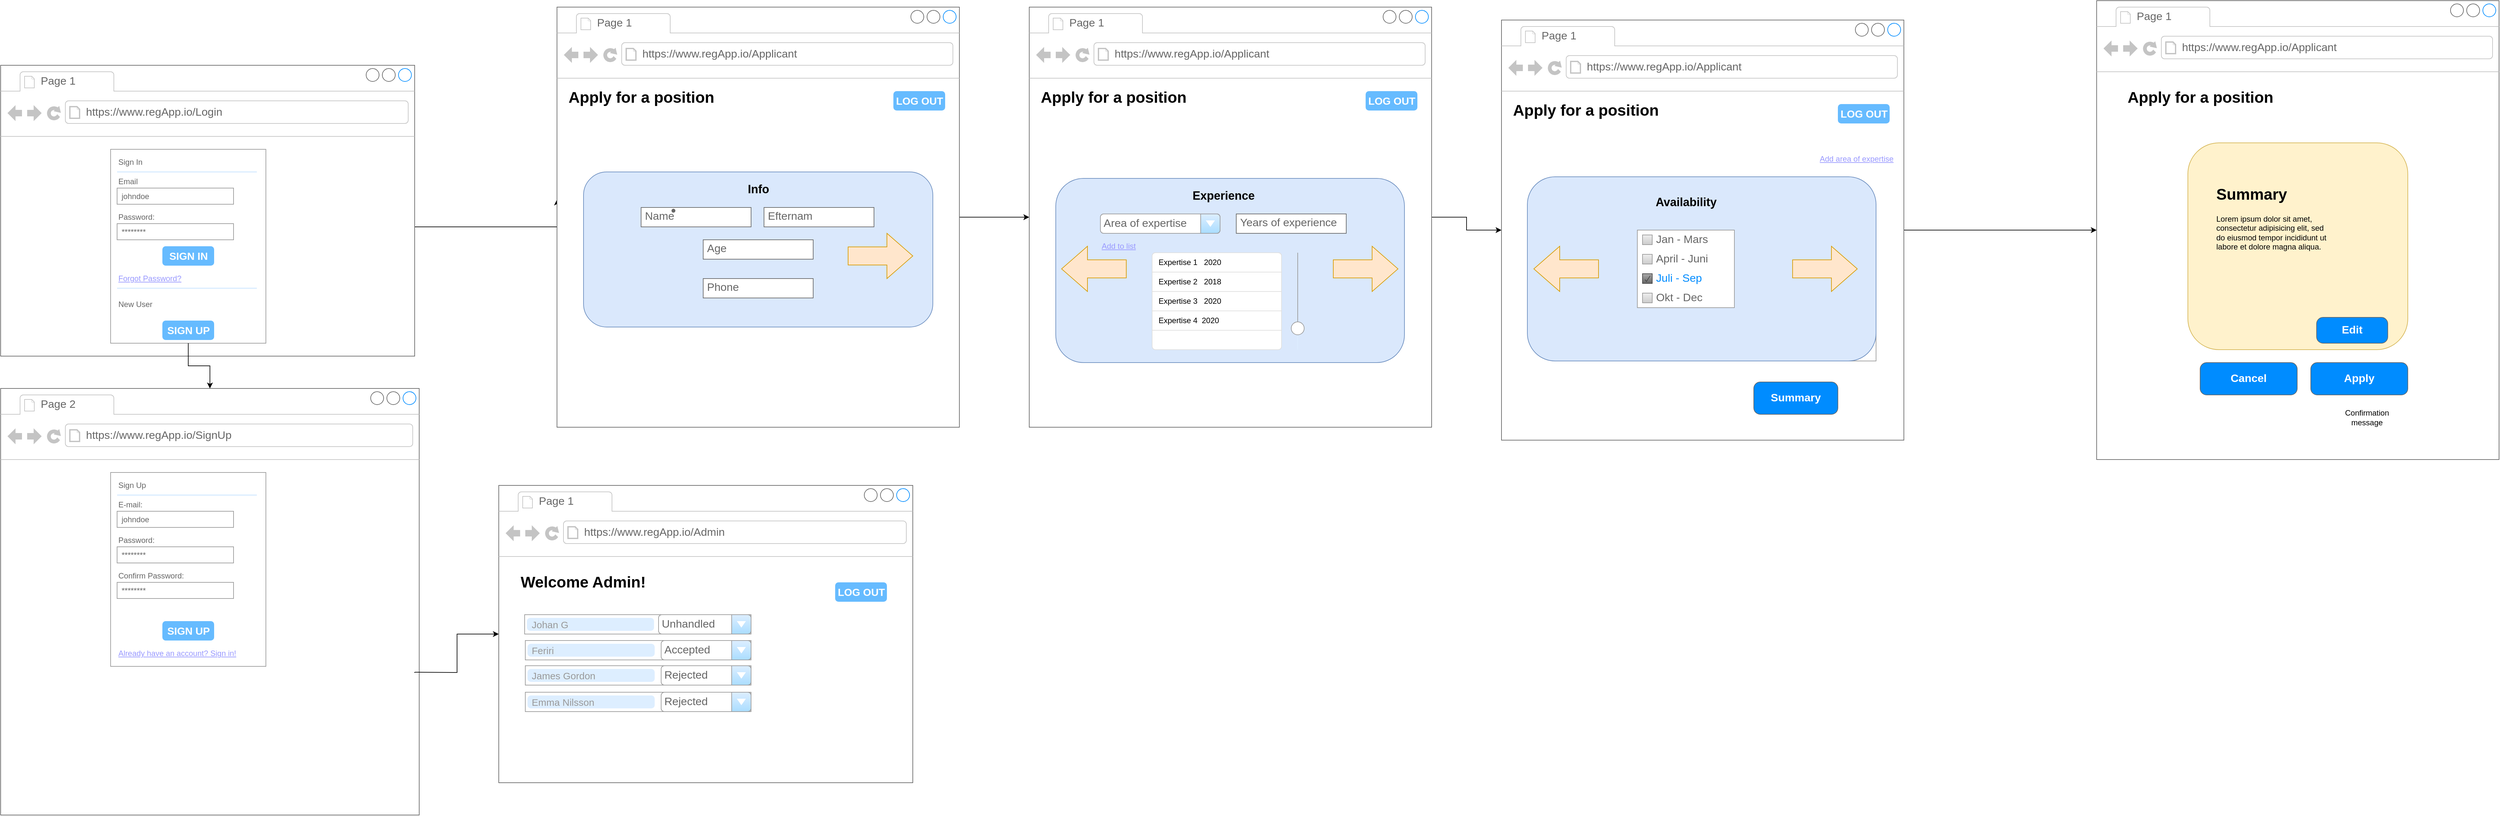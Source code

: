 <mxfile version="20.5.3" type="embed"><diagram name="Sida-1" id="kPzA5vPGDyIlWqKKxrf5"><mxGraphModel dx="761" dy="702" grid="1" gridSize="10" guides="1" tooltips="1" connect="1" arrows="1" fold="1" page="1" pageScale="1" pageWidth="827" pageHeight="1169" math="0" shadow="0"><root><mxCell id="0"/><mxCell id="1" parent="0"/><mxCell id="7shptAwFYSbdW4jlvjq1-17" value="" style="strokeWidth=1;shadow=0;dashed=0;align=center;html=1;shape=mxgraph.mockup.containers.browserWindow;rSize=0;strokeColor=#666666;strokeColor2=#008cff;strokeColor3=#c4c4c4;mainText=,;recursiveResize=0;" parent="1" vertex="1"><mxGeometry x="880" y="840" width="640" height="460" as="geometry"/></mxCell><mxCell id="7shptAwFYSbdW4jlvjq1-18" value="Page 1" style="strokeWidth=1;shadow=0;dashed=0;align=center;html=1;shape=mxgraph.mockup.containers.anchor;fontSize=17;fontColor=#666666;align=left;" parent="7shptAwFYSbdW4jlvjq1-17" vertex="1"><mxGeometry x="60" y="12" width="110" height="26" as="geometry"/></mxCell><mxCell id="7shptAwFYSbdW4jlvjq1-19" value="https://www.regApp.io/Admin" style="strokeWidth=1;shadow=0;dashed=0;align=center;html=1;shape=mxgraph.mockup.containers.anchor;rSize=0;fontSize=17;fontColor=#666666;align=left;" parent="7shptAwFYSbdW4jlvjq1-17" vertex="1"><mxGeometry x="130" y="60" width="250" height="26" as="geometry"/></mxCell><mxCell id="hqLiml1cZPk9ldFR3-xz-154" value="LOG OUT" style="strokeWidth=1;shadow=0;dashed=0;align=center;html=1;shape=mxgraph.mockup.forms.rrect;rSize=5;strokeColor=none;fontColor=#ffffff;fillColor=#66bbff;fontSize=16;fontStyle=1;" parent="7shptAwFYSbdW4jlvjq1-17" vertex="1"><mxGeometry x="520.0" y="150" width="80" height="30" as="geometry"/></mxCell><mxCell id="hqLiml1cZPk9ldFR3-xz-155" value="Welcome Admin!" style="text;strokeColor=none;fillColor=none;html=1;fontSize=24;fontStyle=1;verticalAlign=middle;align=center;" parent="7shptAwFYSbdW4jlvjq1-17" vertex="1"><mxGeometry x="80" y="130" width="100" height="40" as="geometry"/></mxCell><mxCell id="hqLiml1cZPk9ldFR3-xz-159" value="" style="strokeWidth=1;shadow=0;dashed=0;align=center;html=1;shape=mxgraph.mockup.misc.rrect;rSize=0;strokeColor=#999999;fillColor=#ffffff;fontSize=18;" parent="7shptAwFYSbdW4jlvjq1-17" vertex="1"><mxGeometry x="40" y="200" width="350" height="30" as="geometry"/></mxCell><mxCell id="hqLiml1cZPk9ldFR3-xz-160" value="Johan G" style="strokeWidth=1;shadow=0;dashed=0;align=center;html=1;shape=mxgraph.mockup.misc.rrect;rSize=5;strokeColor=none;fontSize=15;fontColor=#999999;fillColor=#ddeeff;align=left;spacingLeft=5;" parent="hqLiml1cZPk9ldFR3-xz-159" vertex="1"><mxGeometry x="3.5" y="5" width="196.5" height="20" as="geometry"/></mxCell><mxCell id="hqLiml1cZPk9ldFR3-xz-163" value="" style="strokeWidth=1;shadow=0;dashed=0;align=center;html=1;shape=mxgraph.mockup.misc.anchor;fontSize=18;" parent="hqLiml1cZPk9ldFR3-xz-159" vertex="1"><mxGeometry x="346.5" y="15" as="geometry"/></mxCell><mxCell id="hqLiml1cZPk9ldFR3-xz-165" value="" style="strokeWidth=1;shadow=0;dashed=0;align=center;html=1;shape=mxgraph.mockup.misc.anchor;fontSize=18;" parent="hqLiml1cZPk9ldFR3-xz-159" vertex="1"><mxGeometry x="325.5" y="15" as="geometry"/></mxCell><mxCell id="B25SkYMvyldKzZaYeinG-1" value="Unhandled" style="strokeWidth=1;shadow=0;dashed=0;align=center;html=1;shape=mxgraph.mockup.forms.comboBox;strokeColor=#999999;fillColor=#ddeeff;align=left;fillColor2=#aaddff;mainText=;fontColor=#666666;fontSize=17;spacingLeft=3;" parent="hqLiml1cZPk9ldFR3-xz-159" vertex="1"><mxGeometry x="207" width="143" height="30" as="geometry"/></mxCell><mxCell id="hqLiml1cZPk9ldFR3-xz-167" value="" style="strokeWidth=1;shadow=0;dashed=0;align=center;html=1;shape=mxgraph.mockup.misc.rrect;rSize=0;strokeColor=#999999;fillColor=#ffffff;fontSize=18;" parent="7shptAwFYSbdW4jlvjq1-17" vertex="1"><mxGeometry x="41" y="240" width="349" height="30" as="geometry"/></mxCell><mxCell id="hqLiml1cZPk9ldFR3-xz-168" value="Feriri" style="strokeWidth=1;shadow=0;dashed=0;align=center;html=1;shape=mxgraph.mockup.misc.rrect;rSize=5;strokeColor=none;fontSize=15;fontColor=#999999;fillColor=#ddeeff;align=left;spacingLeft=5;" parent="hqLiml1cZPk9ldFR3-xz-167" vertex="1"><mxGeometry x="3.49" y="5" width="196.51" height="20" as="geometry"/></mxCell><mxCell id="hqLiml1cZPk9ldFR3-xz-171" value="" style="strokeWidth=1;shadow=0;dashed=0;align=center;html=1;shape=mxgraph.mockup.misc.anchor;fontSize=18;" parent="hqLiml1cZPk9ldFR3-xz-167" vertex="1"><mxGeometry x="345.51" y="15" as="geometry"/></mxCell><mxCell id="hqLiml1cZPk9ldFR3-xz-173" value="" style="strokeWidth=1;shadow=0;dashed=0;align=center;html=1;shape=mxgraph.mockup.misc.anchor;fontSize=18;" parent="hqLiml1cZPk9ldFR3-xz-167" vertex="1"><mxGeometry x="324.57" y="15" as="geometry"/></mxCell><mxCell id="B25SkYMvyldKzZaYeinG-2" value="Accepted" style="strokeWidth=1;shadow=0;dashed=0;align=center;html=1;shape=mxgraph.mockup.forms.comboBox;strokeColor=#999999;fillColor=#ddeeff;align=left;fillColor2=#aaddff;mainText=;fontColor=#666666;fontSize=17;spacingLeft=3;" parent="hqLiml1cZPk9ldFR3-xz-167" vertex="1"><mxGeometry x="210" width="139" height="30" as="geometry"/></mxCell><mxCell id="B25SkYMvyldKzZaYeinG-4" value="" style="strokeWidth=1;shadow=0;dashed=0;align=center;html=1;shape=mxgraph.mockup.misc.rrect;rSize=0;strokeColor=#999999;fillColor=#ffffff;fontSize=18;" parent="7shptAwFYSbdW4jlvjq1-17" vertex="1"><mxGeometry x="41" y="279" width="349" height="30" as="geometry"/></mxCell><mxCell id="B25SkYMvyldKzZaYeinG-5" value="James Gordon" style="strokeWidth=1;shadow=0;dashed=0;align=center;html=1;shape=mxgraph.mockup.misc.rrect;rSize=5;strokeColor=none;fontSize=15;fontColor=#999999;fillColor=#ddeeff;align=left;spacingLeft=5;" parent="B25SkYMvyldKzZaYeinG-4" vertex="1"><mxGeometry x="3.49" y="5" width="196.51" height="20" as="geometry"/></mxCell><mxCell id="B25SkYMvyldKzZaYeinG-6" value="" style="strokeWidth=1;shadow=0;dashed=0;align=center;html=1;shape=mxgraph.mockup.misc.anchor;fontSize=18;" parent="B25SkYMvyldKzZaYeinG-4" vertex="1"><mxGeometry x="345.51" y="15" as="geometry"/></mxCell><mxCell id="B25SkYMvyldKzZaYeinG-7" value="" style="strokeWidth=1;shadow=0;dashed=0;align=center;html=1;shape=mxgraph.mockup.misc.anchor;fontSize=18;" parent="B25SkYMvyldKzZaYeinG-4" vertex="1"><mxGeometry x="324.57" y="15" as="geometry"/></mxCell><mxCell id="B25SkYMvyldKzZaYeinG-8" value="Rejected" style="strokeWidth=1;shadow=0;dashed=0;align=center;html=1;shape=mxgraph.mockup.forms.comboBox;strokeColor=#999999;fillColor=#ddeeff;align=left;fillColor2=#aaddff;mainText=;fontColor=#666666;fontSize=17;spacingLeft=3;" parent="B25SkYMvyldKzZaYeinG-4" vertex="1"><mxGeometry x="210" width="139" height="30" as="geometry"/></mxCell><mxCell id="B25SkYMvyldKzZaYeinG-9" value="" style="strokeWidth=1;shadow=0;dashed=0;align=center;html=1;shape=mxgraph.mockup.misc.rrect;rSize=0;strokeColor=#999999;fillColor=#ffffff;fontSize=18;" parent="7shptAwFYSbdW4jlvjq1-17" vertex="1"><mxGeometry x="41" y="320" width="349" height="30" as="geometry"/></mxCell><mxCell id="B25SkYMvyldKzZaYeinG-10" value="Emma Nilsson" style="strokeWidth=1;shadow=0;dashed=0;align=center;html=1;shape=mxgraph.mockup.misc.rrect;rSize=5;strokeColor=none;fontSize=15;fontColor=#999999;fillColor=#ddeeff;align=left;spacingLeft=5;" parent="B25SkYMvyldKzZaYeinG-9" vertex="1"><mxGeometry x="3.49" y="5" width="196.51" height="20" as="geometry"/></mxCell><mxCell id="B25SkYMvyldKzZaYeinG-11" value="" style="strokeWidth=1;shadow=0;dashed=0;align=center;html=1;shape=mxgraph.mockup.misc.anchor;fontSize=18;" parent="B25SkYMvyldKzZaYeinG-9" vertex="1"><mxGeometry x="345.51" y="15" as="geometry"/></mxCell><mxCell id="B25SkYMvyldKzZaYeinG-12" value="" style="strokeWidth=1;shadow=0;dashed=0;align=center;html=1;shape=mxgraph.mockup.misc.anchor;fontSize=18;" parent="B25SkYMvyldKzZaYeinG-9" vertex="1"><mxGeometry x="324.57" y="15" as="geometry"/></mxCell><mxCell id="B25SkYMvyldKzZaYeinG-13" value="Rejected" style="strokeWidth=1;shadow=0;dashed=0;align=center;html=1;shape=mxgraph.mockup.forms.comboBox;strokeColor=#999999;fillColor=#ddeeff;align=left;fillColor2=#aaddff;mainText=;fontColor=#666666;fontSize=17;spacingLeft=3;" parent="B25SkYMvyldKzZaYeinG-9" vertex="1"><mxGeometry x="210" width="139" height="30" as="geometry"/></mxCell><mxCell id="7shptAwFYSbdW4jlvjq1-24" value="" style="edgeStyle=orthogonalEdgeStyle;rounded=0;orthogonalLoop=1;jettySize=auto;html=1;entryX=0;entryY=0.458;entryDx=0;entryDy=0;entryPerimeter=0;" parent="1" source="BnUvvNfdKLv91Dd7iQGs-1" target="7shptAwFYSbdW4jlvjq1-3" edge="1"><mxGeometry relative="1" as="geometry"><mxPoint x="964" y="657" as="targetPoint"/><Array as="points"><mxPoint x="970" y="440"/></Array></mxGeometry></mxCell><mxCell id="BnUvvNfdKLv91Dd7iQGs-1" value="" style="strokeWidth=1;shadow=0;dashed=0;align=center;html=1;shape=mxgraph.mockup.containers.browserWindow;rSize=0;strokeColor=#666666;strokeColor2=#008cff;strokeColor3=#c4c4c4;mainText=,;recursiveResize=0;" parent="1" vertex="1"><mxGeometry x="110" y="190" width="640" height="450" as="geometry"/></mxCell><mxCell id="BnUvvNfdKLv91Dd7iQGs-2" value="Page 1" style="strokeWidth=1;shadow=0;dashed=0;align=center;html=1;shape=mxgraph.mockup.containers.anchor;fontSize=17;fontColor=#666666;align=left;" parent="BnUvvNfdKLv91Dd7iQGs-1" vertex="1"><mxGeometry x="60" y="12" width="110" height="26" as="geometry"/></mxCell><mxCell id="BnUvvNfdKLv91Dd7iQGs-3" value="https://www.regApp.io/Login" style="strokeWidth=1;shadow=0;dashed=0;align=center;html=1;shape=mxgraph.mockup.containers.anchor;rSize=0;fontSize=17;fontColor=#666666;align=left;" parent="BnUvvNfdKLv91Dd7iQGs-1" vertex="1"><mxGeometry x="130" y="60" width="250" height="26" as="geometry"/></mxCell><mxCell id="mrO0CaeoB24Xe4PspME4-4" value="" style="strokeWidth=1;shadow=0;dashed=0;align=center;html=1;shape=mxgraph.mockup.forms.rrect;rSize=0;strokeColor=#999999;fillColor=#ffffff;" parent="BnUvvNfdKLv91Dd7iQGs-1" vertex="1"><mxGeometry x="170" y="130" width="240" height="300" as="geometry"/></mxCell><mxCell id="mrO0CaeoB24Xe4PspME4-5" value="Sign In" style="strokeWidth=1;shadow=0;dashed=0;align=center;html=1;shape=mxgraph.mockup.forms.anchor;fontSize=12;fontColor=#666666;align=left;resizeWidth=1;spacingLeft=0;" parent="mrO0CaeoB24Xe4PspME4-4" vertex="1"><mxGeometry width="120.0" height="20" relative="1" as="geometry"><mxPoint x="10" y="10" as="offset"/></mxGeometry></mxCell><mxCell id="mrO0CaeoB24Xe4PspME4-6" value="" style="shape=line;strokeColor=#ddeeff;strokeWidth=2;html=1;resizeWidth=1;" parent="mrO0CaeoB24Xe4PspME4-4" vertex="1"><mxGeometry width="216.0" height="10" relative="1" as="geometry"><mxPoint x="10" y="30" as="offset"/></mxGeometry></mxCell><mxCell id="mrO0CaeoB24Xe4PspME4-7" value="Email" style="strokeWidth=1;shadow=0;dashed=0;align=center;html=1;shape=mxgraph.mockup.forms.anchor;fontSize=12;fontColor=#666666;align=left;resizeWidth=1;spacingLeft=0;" parent="mrO0CaeoB24Xe4PspME4-4" vertex="1"><mxGeometry width="120.0" height="20" relative="1" as="geometry"><mxPoint x="10" y="40" as="offset"/></mxGeometry></mxCell><mxCell id="mrO0CaeoB24Xe4PspME4-8" value="johndoe" style="strokeWidth=1;shadow=0;dashed=0;align=center;html=1;shape=mxgraph.mockup.forms.rrect;rSize=0;strokeColor=#999999;fontColor=#666666;align=left;spacingLeft=5;resizeWidth=1;" parent="mrO0CaeoB24Xe4PspME4-4" vertex="1"><mxGeometry width="180.0" height="25" relative="1" as="geometry"><mxPoint x="10" y="60" as="offset"/></mxGeometry></mxCell><mxCell id="mrO0CaeoB24Xe4PspME4-9" value="Password:" style="strokeWidth=1;shadow=0;dashed=0;align=center;html=1;shape=mxgraph.mockup.forms.anchor;fontSize=12;fontColor=#666666;align=left;resizeWidth=1;spacingLeft=0;" parent="mrO0CaeoB24Xe4PspME4-4" vertex="1"><mxGeometry width="120.0" height="20" relative="1" as="geometry"><mxPoint x="10" y="95" as="offset"/></mxGeometry></mxCell><mxCell id="mrO0CaeoB24Xe4PspME4-10" value="********" style="strokeWidth=1;shadow=0;dashed=0;align=center;html=1;shape=mxgraph.mockup.forms.rrect;rSize=0;strokeColor=#999999;fontColor=#666666;align=left;spacingLeft=5;resizeWidth=1;" parent="mrO0CaeoB24Xe4PspME4-4" vertex="1"><mxGeometry width="180.0" height="25" relative="1" as="geometry"><mxPoint x="10" y="115" as="offset"/></mxGeometry></mxCell><mxCell id="mrO0CaeoB24Xe4PspME4-11" value="SIGN IN" style="strokeWidth=1;shadow=0;dashed=0;align=center;html=1;shape=mxgraph.mockup.forms.rrect;rSize=5;strokeColor=none;fontColor=#ffffff;fillColor=#66bbff;fontSize=16;fontStyle=1;" parent="mrO0CaeoB24Xe4PspME4-4" vertex="1"><mxGeometry y="1" width="80" height="30" relative="1" as="geometry"><mxPoint x="80" y="-150" as="offset"/></mxGeometry></mxCell><mxCell id="mrO0CaeoB24Xe4PspME4-12" value="Forgot Password?" style="strokeWidth=1;shadow=0;dashed=0;align=center;html=1;shape=mxgraph.mockup.forms.anchor;fontSize=12;fontColor=#9999ff;align=left;spacingLeft=0;fontStyle=4;resizeWidth=1;" parent="mrO0CaeoB24Xe4PspME4-4" vertex="1"><mxGeometry y="1" width="180.0" height="20" relative="1" as="geometry"><mxPoint x="10" y="-110" as="offset"/></mxGeometry></mxCell><mxCell id="mrO0CaeoB24Xe4PspME4-13" value="" style="shape=line;strokeColor=#ddeeff;strokeWidth=2;html=1;resizeWidth=1;" parent="mrO0CaeoB24Xe4PspME4-4" vertex="1"><mxGeometry y="1" width="216.0" height="10" relative="1" as="geometry"><mxPoint x="10" y="-90" as="offset"/></mxGeometry></mxCell><mxCell id="mrO0CaeoB24Xe4PspME4-14" value="New User" style="strokeWidth=1;shadow=0;dashed=0;align=center;html=1;shape=mxgraph.mockup.forms.anchor;fontSize=12;fontColor=#666666;align=left;spacingLeft=0;resizeWidth=1;" parent="mrO0CaeoB24Xe4PspME4-4" vertex="1"><mxGeometry y="1" width="180.0" height="20" relative="1" as="geometry"><mxPoint x="10" y="-70" as="offset"/></mxGeometry></mxCell><mxCell id="mrO0CaeoB24Xe4PspME4-15" value="SIGN UP" style="strokeWidth=1;shadow=0;dashed=0;align=center;html=1;shape=mxgraph.mockup.forms.rrect;rSize=5;strokeColor=none;fontColor=#ffffff;fillColor=#66bbff;fontSize=16;fontStyle=1;" parent="mrO0CaeoB24Xe4PspME4-4" vertex="1"><mxGeometry y="1" width="80" height="30" relative="1" as="geometry"><mxPoint x="80" y="-35" as="offset"/></mxGeometry></mxCell><mxCell id="LxsmjPVJHAoXayF_g4ax-1" value="" style="strokeWidth=1;shadow=0;dashed=0;align=center;html=1;shape=mxgraph.mockup.containers.browserWindow;rSize=0;strokeColor=#666666;strokeColor2=#008cff;strokeColor3=#c4c4c4;mainText=,;recursiveResize=0;" parent="1" vertex="1"><mxGeometry x="110" y="690" width="647" height="660" as="geometry"/></mxCell><mxCell id="LxsmjPVJHAoXayF_g4ax-2" value="Page 2" style="strokeWidth=1;shadow=0;dashed=0;align=center;html=1;shape=mxgraph.mockup.containers.anchor;fontSize=17;fontColor=#666666;align=left;" parent="LxsmjPVJHAoXayF_g4ax-1" vertex="1"><mxGeometry x="60" y="12" width="110" height="26" as="geometry"/></mxCell><mxCell id="LxsmjPVJHAoXayF_g4ax-3" value="https://www.regApp.io/SignUp" style="strokeWidth=1;shadow=0;dashed=0;align=center;html=1;shape=mxgraph.mockup.containers.anchor;rSize=0;fontSize=17;fontColor=#666666;align=left;" parent="LxsmjPVJHAoXayF_g4ax-1" vertex="1"><mxGeometry x="130" y="60" width="250" height="26" as="geometry"/></mxCell><mxCell id="LxsmjPVJHAoXayF_g4ax-4" value="" style="strokeWidth=1;shadow=0;dashed=0;align=center;html=1;shape=mxgraph.mockup.forms.rrect;rSize=0;strokeColor=#999999;fillColor=#ffffff;" parent="LxsmjPVJHAoXayF_g4ax-1" vertex="1"><mxGeometry x="170" y="130" width="240" height="300" as="geometry"/></mxCell><mxCell id="LxsmjPVJHAoXayF_g4ax-5" value="Sign Up" style="strokeWidth=1;shadow=0;dashed=0;align=center;html=1;shape=mxgraph.mockup.forms.anchor;fontSize=12;fontColor=#666666;align=left;resizeWidth=1;spacingLeft=0;" parent="LxsmjPVJHAoXayF_g4ax-4" vertex="1"><mxGeometry width="120.0" height="20" relative="1" as="geometry"><mxPoint x="10" y="10" as="offset"/></mxGeometry></mxCell><mxCell id="LxsmjPVJHAoXayF_g4ax-6" value="" style="shape=line;strokeColor=#ddeeff;strokeWidth=2;html=1;resizeWidth=1;" parent="LxsmjPVJHAoXayF_g4ax-4" vertex="1"><mxGeometry width="216.0" height="10" relative="1" as="geometry"><mxPoint x="10" y="30" as="offset"/></mxGeometry></mxCell><mxCell id="LxsmjPVJHAoXayF_g4ax-7" value="E-mail:" style="strokeWidth=1;shadow=0;dashed=0;align=center;html=1;shape=mxgraph.mockup.forms.anchor;fontSize=12;fontColor=#666666;align=left;resizeWidth=1;spacingLeft=0;" parent="LxsmjPVJHAoXayF_g4ax-4" vertex="1"><mxGeometry width="120.0" height="20" relative="1" as="geometry"><mxPoint x="10" y="40" as="offset"/></mxGeometry></mxCell><mxCell id="LxsmjPVJHAoXayF_g4ax-8" value="johndoe" style="strokeWidth=1;shadow=0;dashed=0;align=center;html=1;shape=mxgraph.mockup.forms.rrect;rSize=0;strokeColor=#999999;fontColor=#666666;align=left;spacingLeft=5;resizeWidth=1;" parent="LxsmjPVJHAoXayF_g4ax-4" vertex="1"><mxGeometry width="180.0" height="25" relative="1" as="geometry"><mxPoint x="10" y="60" as="offset"/></mxGeometry></mxCell><mxCell id="LxsmjPVJHAoXayF_g4ax-9" value="Password:" style="strokeWidth=1;shadow=0;dashed=0;align=center;html=1;shape=mxgraph.mockup.forms.anchor;fontSize=12;fontColor=#666666;align=left;resizeWidth=1;spacingLeft=0;" parent="LxsmjPVJHAoXayF_g4ax-4" vertex="1"><mxGeometry width="120.0" height="20" relative="1" as="geometry"><mxPoint x="10" y="95" as="offset"/></mxGeometry></mxCell><mxCell id="LxsmjPVJHAoXayF_g4ax-10" value="********" style="strokeWidth=1;shadow=0;dashed=0;align=center;html=1;shape=mxgraph.mockup.forms.rrect;rSize=0;strokeColor=#999999;fontColor=#666666;align=left;spacingLeft=5;resizeWidth=1;" parent="LxsmjPVJHAoXayF_g4ax-4" vertex="1"><mxGeometry width="180.0" height="25" relative="1" as="geometry"><mxPoint x="10" y="115" as="offset"/></mxGeometry></mxCell><mxCell id="LxsmjPVJHAoXayF_g4ax-11" value="SIGN UP" style="strokeWidth=1;shadow=0;dashed=0;align=center;html=1;shape=mxgraph.mockup.forms.rrect;rSize=5;strokeColor=none;fontColor=#ffffff;fillColor=#66bbff;fontSize=16;fontStyle=1;" parent="LxsmjPVJHAoXayF_g4ax-4" vertex="1"><mxGeometry y="1" width="80" height="30" relative="1" as="geometry"><mxPoint x="80" y="-70" as="offset"/></mxGeometry></mxCell><mxCell id="LxsmjPVJHAoXayF_g4ax-16" value="********" style="strokeWidth=1;shadow=0;dashed=0;align=center;html=1;shape=mxgraph.mockup.forms.rrect;rSize=0;strokeColor=#999999;fontColor=#666666;align=left;spacingLeft=5;resizeWidth=1;" parent="LxsmjPVJHAoXayF_g4ax-4" vertex="1"><mxGeometry x="10" y="170" width="180.0" height="25" as="geometry"/></mxCell><mxCell id="LxsmjPVJHAoXayF_g4ax-17" value="Confirm Password:" style="strokeWidth=1;shadow=0;dashed=0;align=center;html=1;shape=mxgraph.mockup.forms.anchor;fontSize=12;fontColor=#666666;align=left;resizeWidth=1;spacingLeft=0;" parent="LxsmjPVJHAoXayF_g4ax-4" vertex="1"><mxGeometry x="10" y="150" width="120.0" height="20" as="geometry"/></mxCell><mxCell id="7shptAwFYSbdW4jlvjq1-2" value="Already have an account? Sign in!" style="strokeWidth=1;shadow=0;dashed=0;align=center;html=1;shape=mxgraph.mockup.forms.anchor;fontSize=12;fontColor=#9999ff;align=left;spacingLeft=0;fontStyle=4;resizeWidth=1;" parent="LxsmjPVJHAoXayF_g4ax-4" vertex="1"><mxGeometry x="10" y="270" width="180.0" height="20" as="geometry"/></mxCell><mxCell id="hqLiml1cZPk9ldFR3-xz-103" value="" style="edgeStyle=orthogonalEdgeStyle;rounded=0;orthogonalLoop=1;jettySize=auto;html=1;" parent="1" source="7shptAwFYSbdW4jlvjq1-3" target="hqLiml1cZPk9ldFR3-xz-6" edge="1"><mxGeometry relative="1" as="geometry"/></mxCell><mxCell id="7shptAwFYSbdW4jlvjq1-3" value="" style="strokeWidth=1;shadow=0;dashed=0;align=center;html=1;shape=mxgraph.mockup.containers.browserWindow;rSize=0;strokeColor=#666666;strokeColor2=#008cff;strokeColor3=#c4c4c4;mainText=,;recursiveResize=0;" parent="1" vertex="1"><mxGeometry x="970" y="100" width="622" height="650" as="geometry"/></mxCell><mxCell id="7shptAwFYSbdW4jlvjq1-4" value="Page 1" style="strokeWidth=1;shadow=0;dashed=0;align=center;html=1;shape=mxgraph.mockup.containers.anchor;fontSize=17;fontColor=#666666;align=left;" parent="7shptAwFYSbdW4jlvjq1-3" vertex="1"><mxGeometry x="60" y="12" width="110" height="26" as="geometry"/></mxCell><mxCell id="7shptAwFYSbdW4jlvjq1-5" value="https://www.regApp.io/Applicant" style="strokeWidth=1;shadow=0;dashed=0;align=center;html=1;shape=mxgraph.mockup.containers.anchor;rSize=0;fontSize=17;fontColor=#666666;align=left;" parent="7shptAwFYSbdW4jlvjq1-3" vertex="1"><mxGeometry x="130" y="60" width="250" height="26" as="geometry"/></mxCell><mxCell id="7shptAwFYSbdW4jlvjq1-25" value="LOG OUT" style="strokeWidth=1;shadow=0;dashed=0;align=center;html=1;shape=mxgraph.mockup.forms.rrect;rSize=5;strokeColor=none;fontColor=#ffffff;fillColor=#66bbff;fontSize=16;fontStyle=1;" parent="7shptAwFYSbdW4jlvjq1-3" vertex="1"><mxGeometry x="520.0" y="130" width="80" height="30" as="geometry"/></mxCell><mxCell id="7shptAwFYSbdW4jlvjq1-28" value="Apply for a position" style="text;strokeColor=none;fillColor=none;html=1;fontSize=24;fontStyle=1;verticalAlign=middle;align=center;" parent="7shptAwFYSbdW4jlvjq1-3" vertex="1"><mxGeometry x="80" y="120" width="100" height="40" as="geometry"/></mxCell><mxCell id="hqLiml1cZPk9ldFR3-xz-102" value="" style="rounded=1;whiteSpace=wrap;html=1;fillColor=#dae8fc;strokeColor=#6c8ebf;" parent="7shptAwFYSbdW4jlvjq1-3" vertex="1"><mxGeometry x="41" y="255" width="540" height="240" as="geometry"/></mxCell><mxCell id="7shptAwFYSbdW4jlvjq1-94" value="" style="html=1;shadow=0;dashed=0;align=center;verticalAlign=middle;shape=mxgraph.arrows2.arrow;dy=0.6;dx=40;notch=0;fillColor=#ffe6cc;strokeColor=#d79b00;" parent="7shptAwFYSbdW4jlvjq1-3" vertex="1"><mxGeometry x="450" y="350" width="100" height="70" as="geometry"/></mxCell><mxCell id="hqLiml1cZPk9ldFR3-xz-3" value="Name" style="strokeWidth=1;shadow=0;dashed=0;align=center;html=1;shape=mxgraph.mockup.text.textBox;fontColor=#666666;align=left;fontSize=17;spacingLeft=4;spacingTop=-3;strokeColor=#666666;mainText=" parent="7shptAwFYSbdW4jlvjq1-3" vertex="1"><mxGeometry x="130" y="310" width="170" height="30" as="geometry"/></mxCell><mxCell id="hqLiml1cZPk9ldFR3-xz-4" value="Age" style="strokeWidth=1;shadow=0;dashed=0;align=center;html=1;shape=mxgraph.mockup.text.textBox;fontColor=#666666;align=left;fontSize=17;spacingLeft=4;spacingTop=-3;strokeColor=#666666;mainText=" parent="7shptAwFYSbdW4jlvjq1-3" vertex="1"><mxGeometry x="226" y="360" width="170" height="30" as="geometry"/></mxCell><mxCell id="hqLiml1cZPk9ldFR3-xz-5" value="Efternam" style="strokeWidth=1;shadow=0;dashed=0;align=center;html=1;shape=mxgraph.mockup.text.textBox;fontColor=#666666;align=left;fontSize=17;spacingLeft=4;spacingTop=-3;strokeColor=#666666;mainText=" parent="7shptAwFYSbdW4jlvjq1-3" vertex="1"><mxGeometry x="320" y="310" width="170" height="30" as="geometry"/></mxCell><mxCell id="hqLiml1cZPk9ldFR3-xz-152" value="&lt;font style=&quot;font-size: 18px;&quot;&gt;Info&lt;/font&gt;" style="text;strokeColor=none;fillColor=none;html=1;fontSize=24;fontStyle=1;verticalAlign=middle;align=center;" parent="7shptAwFYSbdW4jlvjq1-3" vertex="1"><mxGeometry x="261" y="260" width="100" height="40" as="geometry"/></mxCell><mxCell id="hqLiml1cZPk9ldFR3-xz-153" value="Phone" style="strokeWidth=1;shadow=0;dashed=0;align=center;html=1;shape=mxgraph.mockup.text.textBox;fontColor=#666666;align=left;fontSize=17;spacingLeft=4;spacingTop=-3;strokeColor=#666666;mainText=" parent="7shptAwFYSbdW4jlvjq1-3" vertex="1"><mxGeometry x="226" y="420" width="170" height="30" as="geometry"/></mxCell><mxCell id="7shptAwFYSbdW4jlvjq1-23" value="" style="shape=waypoint;sketch=0;size=6;pointerEvents=1;points=[];fillColor=default;resizable=0;rotatable=0;perimeter=centerPerimeter;snapToPoint=1;strokeColor=#666666;strokeWidth=1;shadow=0;dashed=0;" parent="1" vertex="1"><mxGeometry x="1140" y="405" width="20" height="20" as="geometry"/></mxCell><mxCell id="7shptAwFYSbdW4jlvjq1-75" value="" style="strokeWidth=1;shadow=0;dashed=0;align=center;html=1;shape=mxgraph.mockup.containers.browserWindow;rSize=0;strokeColor=#666666;strokeColor2=#008cff;strokeColor3=#c4c4c4;mainText=,;recursiveResize=0;" parent="1" vertex="1"><mxGeometry x="3350" y="90" width="622" height="710" as="geometry"/></mxCell><mxCell id="7shptAwFYSbdW4jlvjq1-76" value="Page 1" style="strokeWidth=1;shadow=0;dashed=0;align=center;html=1;shape=mxgraph.mockup.containers.anchor;fontSize=17;fontColor=#666666;align=left;" parent="7shptAwFYSbdW4jlvjq1-75" vertex="1"><mxGeometry x="60" y="12" width="110" height="26" as="geometry"/></mxCell><mxCell id="7shptAwFYSbdW4jlvjq1-77" value="https://www.regApp.io/Applicant" style="strokeWidth=1;shadow=0;dashed=0;align=center;html=1;shape=mxgraph.mockup.containers.anchor;rSize=0;fontSize=17;fontColor=#666666;align=left;" parent="7shptAwFYSbdW4jlvjq1-75" vertex="1"><mxGeometry x="130" y="60" width="250" height="26" as="geometry"/></mxCell><mxCell id="7shptAwFYSbdW4jlvjq1-96" value="Apply for a position" style="text;strokeColor=none;fillColor=none;html=1;fontSize=24;fontStyle=1;verticalAlign=middle;align=center;" parent="7shptAwFYSbdW4jlvjq1-75" vertex="1"><mxGeometry x="110" y="130" width="100" height="40" as="geometry"/></mxCell><mxCell id="7shptAwFYSbdW4jlvjq1-97" value="" style="rounded=1;whiteSpace=wrap;html=1;fillColor=#fff2cc;strokeColor=#d6b656;" parent="7shptAwFYSbdW4jlvjq1-75" vertex="1"><mxGeometry x="141" y="220" width="340" height="320" as="geometry"/></mxCell><mxCell id="7shptAwFYSbdW4jlvjq1-99" value="&lt;h1&gt;Summary&lt;/h1&gt;&lt;p&gt;Lorem ipsum dolor sit amet, consectetur adipisicing elit, sed do eiusmod tempor incididunt ut labore et dolore magna aliqua.&lt;/p&gt;" style="text;html=1;strokeColor=none;fillColor=none;spacing=5;spacingTop=-20;whiteSpace=wrap;overflow=hidden;rounded=0;" parent="7shptAwFYSbdW4jlvjq1-75" vertex="1"><mxGeometry x="180" y="280" width="190" height="120" as="geometry"/></mxCell><mxCell id="7shptAwFYSbdW4jlvjq1-101" value="Cancel" style="strokeWidth=1;shadow=0;dashed=0;align=center;html=1;shape=mxgraph.mockup.buttons.button;strokeColor=#666666;fontColor=#ffffff;mainText=;buttonStyle=round;fontSize=17;fontStyle=1;fillColor=#008cff;whiteSpace=wrap;" parent="7shptAwFYSbdW4jlvjq1-75" vertex="1"><mxGeometry x="160" y="560" width="150" height="50" as="geometry"/></mxCell><mxCell id="7shptAwFYSbdW4jlvjq1-100" value="Edit" style="strokeWidth=1;shadow=0;dashed=0;align=center;html=1;shape=mxgraph.mockup.buttons.button;strokeColor=#666666;fontColor=#ffffff;mainText=;buttonStyle=round;fontSize=17;fontStyle=1;fillColor=#008cff;whiteSpace=wrap;" parent="7shptAwFYSbdW4jlvjq1-75" vertex="1"><mxGeometry x="340" y="490" width="110" height="40" as="geometry"/></mxCell><mxCell id="7shptAwFYSbdW4jlvjq1-102" value="Apply" style="strokeWidth=1;shadow=0;dashed=0;align=center;html=1;shape=mxgraph.mockup.buttons.button;strokeColor=#666666;fontColor=#ffffff;mainText=;buttonStyle=round;fontSize=17;fontStyle=1;fillColor=#008cff;whiteSpace=wrap;" parent="7shptAwFYSbdW4jlvjq1-75" vertex="1"><mxGeometry x="331" y="560" width="150" height="50" as="geometry"/></mxCell><mxCell id="7shptAwFYSbdW4jlvjq1-103" value="Confirmation message" style="text;html=1;strokeColor=none;fillColor=none;align=center;verticalAlign=middle;whiteSpace=wrap;rounded=0;" parent="7shptAwFYSbdW4jlvjq1-75" vertex="1"><mxGeometry x="376" y="630" width="84" height="30" as="geometry"/></mxCell><mxCell id="hqLiml1cZPk9ldFR3-xz-1" value="" style="edgeStyle=orthogonalEdgeStyle;rounded=0;orthogonalLoop=1;jettySize=auto;html=1;" parent="1" source="mrO0CaeoB24Xe4PspME4-4" target="LxsmjPVJHAoXayF_g4ax-1" edge="1"><mxGeometry relative="1" as="geometry"/></mxCell><mxCell id="hqLiml1cZPk9ldFR3-xz-118" value="" style="edgeStyle=orthogonalEdgeStyle;rounded=0;orthogonalLoop=1;jettySize=auto;html=1;" parent="1" source="hqLiml1cZPk9ldFR3-xz-6" target="hqLiml1cZPk9ldFR3-xz-30" edge="1"><mxGeometry relative="1" as="geometry"/></mxCell><mxCell id="hqLiml1cZPk9ldFR3-xz-6" value="" style="strokeWidth=1;shadow=0;dashed=0;align=center;html=1;shape=mxgraph.mockup.containers.browserWindow;rSize=0;strokeColor=#666666;strokeColor2=#008cff;strokeColor3=#c4c4c4;mainText=,;recursiveResize=0;" parent="1" vertex="1"><mxGeometry x="1700" y="100" width="622" height="650" as="geometry"/></mxCell><mxCell id="hqLiml1cZPk9ldFR3-xz-117" value="" style="rounded=1;whiteSpace=wrap;html=1;fillColor=#dae8fc;strokeColor=#6c8ebf;" parent="hqLiml1cZPk9ldFR3-xz-6" vertex="1"><mxGeometry x="41" y="265" width="539" height="285" as="geometry"/></mxCell><mxCell id="hqLiml1cZPk9ldFR3-xz-7" value="Page 1" style="strokeWidth=1;shadow=0;dashed=0;align=center;html=1;shape=mxgraph.mockup.containers.anchor;fontSize=17;fontColor=#666666;align=left;" parent="hqLiml1cZPk9ldFR3-xz-6" vertex="1"><mxGeometry x="60" y="12" width="110" height="26" as="geometry"/></mxCell><mxCell id="hqLiml1cZPk9ldFR3-xz-8" value="https://www.regApp.io/Applicant" style="strokeWidth=1;shadow=0;dashed=0;align=center;html=1;shape=mxgraph.mockup.containers.anchor;rSize=0;fontSize=17;fontColor=#666666;align=left;" parent="hqLiml1cZPk9ldFR3-xz-6" vertex="1"><mxGeometry x="130" y="60" width="250" height="26" as="geometry"/></mxCell><mxCell id="hqLiml1cZPk9ldFR3-xz-9" value="LOG OUT" style="strokeWidth=1;shadow=0;dashed=0;align=center;html=1;shape=mxgraph.mockup.forms.rrect;rSize=5;strokeColor=none;fontColor=#ffffff;fillColor=#66bbff;fontSize=16;fontStyle=1;" parent="hqLiml1cZPk9ldFR3-xz-6" vertex="1"><mxGeometry x="520.0" y="130" width="80" height="30" as="geometry"/></mxCell><mxCell id="hqLiml1cZPk9ldFR3-xz-10" value="Apply for a position" style="text;strokeColor=none;fillColor=none;html=1;fontSize=24;fontStyle=1;verticalAlign=middle;align=center;" parent="hqLiml1cZPk9ldFR3-xz-6" vertex="1"><mxGeometry x="80" y="120" width="100" height="40" as="geometry"/></mxCell><mxCell id="hqLiml1cZPk9ldFR3-xz-11" value="Area of expertise" style="strokeWidth=1;shadow=0;dashed=0;align=center;html=1;shape=mxgraph.mockup.forms.comboBox;strokeColor=#999999;fillColor=#ddeeff;align=left;fillColor2=#aaddff;mainText=;fontColor=#666666;fontSize=17;spacingLeft=3;" parent="hqLiml1cZPk9ldFR3-xz-6" vertex="1"><mxGeometry x="110" y="320" width="185" height="30" as="geometry"/></mxCell><mxCell id="hqLiml1cZPk9ldFR3-xz-12" value="Years of experience" style="strokeWidth=1;shadow=0;dashed=0;align=center;html=1;shape=mxgraph.mockup.text.textBox;fontColor=#666666;align=left;fontSize=17;spacingLeft=4;spacingTop=-3;strokeColor=#666666;mainText=" parent="hqLiml1cZPk9ldFR3-xz-6" vertex="1"><mxGeometry x="320" y="320" width="170" height="30" as="geometry"/></mxCell><mxCell id="hqLiml1cZPk9ldFR3-xz-13" value="Add to list" style="strokeWidth=1;shadow=0;dashed=0;align=center;html=1;shape=mxgraph.mockup.forms.anchor;fontSize=12;fontColor=#9999ff;align=left;spacingLeft=0;fontStyle=4;resizeWidth=1;" parent="hqLiml1cZPk9ldFR3-xz-6" vertex="1"><mxGeometry x="110" y="360" width="120" height="20" as="geometry"/></mxCell><mxCell id="hqLiml1cZPk9ldFR3-xz-20" value="" style="html=1;shadow=0;dashed=0;align=center;verticalAlign=middle;shape=mxgraph.arrows2.arrow;dy=0.6;dx=40;notch=0;fillColor=#ffe6cc;strokeColor=#d79b00;" parent="hqLiml1cZPk9ldFR3-xz-6" vertex="1"><mxGeometry x="470" y="370" width="100" height="70" as="geometry"/></mxCell><mxCell id="hqLiml1cZPk9ldFR3-xz-21" value="" style="html=1;shadow=0;dashed=0;align=center;verticalAlign=middle;shape=mxgraph.arrows2.arrow;dy=0.6;dx=40;flipH=1;notch=0;fillColor=#ffe6cc;strokeColor=#d79b00;" parent="hqLiml1cZPk9ldFR3-xz-6" vertex="1"><mxGeometry x="50" y="370" width="100" height="70" as="geometry"/></mxCell><mxCell id="hqLiml1cZPk9ldFR3-xz-24" value="" style="html=1;shadow=0;dashed=0;shape=mxgraph.bootstrap.rrect;rSize=5;strokeColor=#DFDFDF;html=1;whiteSpace=wrap;fillColor=#FFFFFF;fontColor=#000000;" parent="hqLiml1cZPk9ldFR3-xz-6" vertex="1"><mxGeometry x="190" y="380" width="200" height="150" as="geometry"/></mxCell><mxCell id="hqLiml1cZPk9ldFR3-xz-25" value="Expertise 1&amp;nbsp;&lt;span style=&quot;white-space: pre;&quot;&gt; &lt;/span&gt;&lt;span style=&quot;white-space: pre;&quot;&gt; &lt;/span&gt;2020" style="strokeColor=inherit;fillColor=inherit;gradientColor=inherit;fontColor=inherit;html=1;shadow=0;dashed=0;shape=mxgraph.bootstrap.topButton;rSize=5;perimeter=none;whiteSpace=wrap;resizeWidth=1;align=left;spacing=10;" parent="hqLiml1cZPk9ldFR3-xz-24" vertex="1"><mxGeometry width="200" height="30" relative="1" as="geometry"/></mxCell><mxCell id="hqLiml1cZPk9ldFR3-xz-26" value="Expertise 2&amp;nbsp;&lt;span style=&quot;white-space: pre;&quot;&gt; &lt;/span&gt;&lt;span style=&quot;white-space: pre;&quot;&gt; &lt;/span&gt;2018" style="strokeColor=inherit;fillColor=inherit;gradientColor=inherit;fontColor=inherit;html=1;shadow=0;dashed=0;perimeter=none;whiteSpace=wrap;resizeWidth=1;align=left;spacing=10;" parent="hqLiml1cZPk9ldFR3-xz-24" vertex="1"><mxGeometry width="200" height="30" relative="1" as="geometry"><mxPoint y="30" as="offset"/></mxGeometry></mxCell><mxCell id="hqLiml1cZPk9ldFR3-xz-27" value="Expertise 3&amp;nbsp;&lt;span style=&quot;white-space: pre;&quot;&gt; &lt;/span&gt;&lt;span style=&quot;white-space: pre;&quot;&gt; &lt;/span&gt;2020" style="strokeColor=inherit;fillColor=inherit;gradientColor=inherit;fontColor=inherit;html=1;shadow=0;dashed=0;perimeter=none;whiteSpace=wrap;resizeWidth=1;align=left;spacing=10;" parent="hqLiml1cZPk9ldFR3-xz-24" vertex="1"><mxGeometry width="200" height="30" relative="1" as="geometry"><mxPoint y="60" as="offset"/></mxGeometry></mxCell><mxCell id="hqLiml1cZPk9ldFR3-xz-28" value="Expertise 4&lt;span style=&quot;white-space: pre;&quot;&gt; &lt;/span&gt;&lt;span style=&quot;white-space: pre;&quot;&gt; &lt;/span&gt;2020" style="strokeColor=inherit;fillColor=inherit;gradientColor=inherit;fontColor=inherit;html=1;shadow=0;dashed=0;perimeter=none;whiteSpace=wrap;resizeWidth=1;align=left;spacing=10;" parent="hqLiml1cZPk9ldFR3-xz-24" vertex="1"><mxGeometry width="200" height="30" relative="1" as="geometry"><mxPoint y="90" as="offset"/></mxGeometry></mxCell><mxCell id="4DnUEa6yu6qnXIY2opaz-1" value="" style="shape=image;html=1;verticalAlign=top;verticalLabelPosition=bottom;labelBackgroundColor=#ffffff;imageAspect=0;aspect=fixed;image=https://cdn0.iconfinder.com/data/icons/evericons-24px-vol-1/24/circle-x-128.png" parent="hqLiml1cZPk9ldFR3-xz-24" vertex="1"><mxGeometry x="170" width="30" height="30" as="geometry"/></mxCell><mxCell id="hqLiml1cZPk9ldFR3-xz-131" value="&lt;b&gt;&lt;font style=&quot;font-size: 18px;&quot;&gt;Experience&lt;/font&gt;&lt;/b&gt;" style="text;strokeColor=none;fillColor=none;html=1;fontSize=24;fontStyle=1;verticalAlign=middle;align=center;" parent="hqLiml1cZPk9ldFR3-xz-6" vertex="1"><mxGeometry x="250" y="270" width="100" height="40" as="geometry"/></mxCell><mxCell id="4DnUEa6yu6qnXIY2opaz-7" value="" style="verticalLabelPosition=bottom;shadow=0;dashed=0;align=center;html=1;verticalAlign=top;strokeWidth=1;shape=mxgraph.mockup.forms.horSlider;strokeColor=#999999;sliderStyle=basic;sliderPos=20;handleStyle=circle;fillColor2=#ddeeff;direction=north;" parent="hqLiml1cZPk9ldFR3-xz-6" vertex="1"><mxGeometry x="400" y="380" width="30" height="150" as="geometry"/></mxCell><mxCell id="hqLiml1cZPk9ldFR3-xz-126" value="" style="edgeStyle=orthogonalEdgeStyle;rounded=0;orthogonalLoop=1;jettySize=auto;html=1;" parent="1" source="hqLiml1cZPk9ldFR3-xz-30" edge="1"><mxGeometry relative="1" as="geometry"><mxPoint x="3350" y="445" as="targetPoint"/></mxGeometry></mxCell><mxCell id="hqLiml1cZPk9ldFR3-xz-30" value="&lt;b&gt;&lt;font style=&quot;font-size: 18px;&quot;&gt;Experience&lt;/font&gt;&lt;/b&gt;" style="strokeWidth=1;shadow=0;dashed=0;align=center;html=1;shape=mxgraph.mockup.containers.browserWindow;rSize=0;strokeColor=#666666;strokeColor2=#008cff;strokeColor3=#c4c4c4;mainText=,;recursiveResize=0;" parent="1" vertex="1"><mxGeometry x="2430" y="120" width="622" height="650" as="geometry"/></mxCell><mxCell id="hqLiml1cZPk9ldFR3-xz-31" value="Page 1" style="strokeWidth=1;shadow=0;dashed=0;align=center;html=1;shape=mxgraph.mockup.containers.anchor;fontSize=17;fontColor=#666666;align=left;" parent="hqLiml1cZPk9ldFR3-xz-30" vertex="1"><mxGeometry x="60" y="12" width="110" height="26" as="geometry"/></mxCell><mxCell id="hqLiml1cZPk9ldFR3-xz-32" value="https://www.regApp.io/Applicant" style="strokeWidth=1;shadow=0;dashed=0;align=center;html=1;shape=mxgraph.mockup.containers.anchor;rSize=0;fontSize=17;fontColor=#666666;align=left;" parent="hqLiml1cZPk9ldFR3-xz-30" vertex="1"><mxGeometry x="130" y="60" width="250" height="26" as="geometry"/></mxCell><mxCell id="hqLiml1cZPk9ldFR3-xz-33" value="LOG OUT" style="strokeWidth=1;shadow=0;dashed=0;align=center;html=1;shape=mxgraph.mockup.forms.rrect;rSize=5;strokeColor=none;fontColor=#ffffff;fillColor=#66bbff;fontSize=16;fontStyle=1;" parent="hqLiml1cZPk9ldFR3-xz-30" vertex="1"><mxGeometry x="520.0" y="130" width="80" height="30" as="geometry"/></mxCell><mxCell id="hqLiml1cZPk9ldFR3-xz-34" value="Apply for a position" style="text;strokeColor=none;fillColor=none;html=1;fontSize=24;fontStyle=1;verticalAlign=middle;align=center;" parent="hqLiml1cZPk9ldFR3-xz-30" vertex="1"><mxGeometry x="80" y="120" width="100" height="40" as="geometry"/></mxCell><mxCell id="hqLiml1cZPk9ldFR3-xz-37" value="Add area of expertise" style="strokeWidth=1;shadow=0;dashed=0;align=center;html=1;shape=mxgraph.mockup.forms.anchor;fontSize=12;fontColor=#9999ff;align=left;spacingLeft=0;fontStyle=4;resizeWidth=1;" parent="hqLiml1cZPk9ldFR3-xz-30" vertex="1"><mxGeometry x="490" y="205" width="120" height="20" as="geometry"/></mxCell><mxCell id="hqLiml1cZPk9ldFR3-xz-38" value="" style="strokeWidth=1;shadow=0;dashed=0;align=center;html=1;shape=mxgraph.mockup.forms.rrect;rSize=0;strokeColor=#999999;fillColor=#ffffff;recursiveResize=0;" parent="hqLiml1cZPk9ldFR3-xz-30" vertex="1"><mxGeometry x="220" y="325" width="359" height="202.5" as="geometry"/></mxCell><mxCell id="hqLiml1cZPk9ldFR3-xz-119" value="" style="rounded=1;whiteSpace=wrap;html=1;fillColor=#dae8fc;strokeColor=#6c8ebf;" parent="hqLiml1cZPk9ldFR3-xz-38" vertex="1"><mxGeometry x="-180" y="-82.5" width="539" height="285" as="geometry"/></mxCell><mxCell id="hqLiml1cZPk9ldFR3-xz-39" value="Jan - Mars" style="strokeWidth=1;shadow=0;dashed=0;align=center;html=1;shape=mxgraph.mockup.forms.rrect;rSize=0;fillColor=#eeeeee;strokeColor=#999999;gradientColor=#cccccc;align=left;spacingLeft=4;fontSize=17;fontColor=#666666;labelPosition=right;" parent="hqLiml1cZPk9ldFR3-xz-38" vertex="1"><mxGeometry x="8" y="7.5" width="15" height="15" as="geometry"/></mxCell><mxCell id="hqLiml1cZPk9ldFR3-xz-40" value="April - Juni" style="strokeWidth=1;shadow=0;dashed=0;align=center;html=1;shape=mxgraph.mockup.forms.rrect;rSize=0;fillColor=#eeeeee;strokeColor=#999999;gradientColor=#cccccc;align=left;spacingLeft=4;fontSize=17;fontColor=#666666;labelPosition=right;" parent="hqLiml1cZPk9ldFR3-xz-38" vertex="1"><mxGeometry x="8" y="37.5" width="15" height="15" as="geometry"/></mxCell><mxCell id="hqLiml1cZPk9ldFR3-xz-41" value="Juli - Sep" style="strokeWidth=1;shadow=0;dashed=0;align=center;html=1;shape=mxgraph.mockup.forms.checkbox;rSize=0;resizable=0;fillColor=#aaaaaa;strokeColor=#444444;gradientColor=#666666;align=left;spacingLeft=4;fontSize=17;fontColor=#008cff;labelPosition=right;" parent="hqLiml1cZPk9ldFR3-xz-38" vertex="1"><mxGeometry x="8" y="67.5" width="15" height="15" as="geometry"/></mxCell><mxCell id="hqLiml1cZPk9ldFR3-xz-42" value="Okt - Dec" style="strokeWidth=1;shadow=0;dashed=0;align=center;html=1;shape=mxgraph.mockup.forms.rrect;rSize=0;fillColor=#eeeeee;strokeColor=#999999;gradientColor=#cccccc;align=left;spacingLeft=4;fontSize=17;fontColor=#666666;labelPosition=right;" parent="hqLiml1cZPk9ldFR3-xz-38" vertex="1"><mxGeometry x="8" y="97.5" width="15" height="15" as="geometry"/></mxCell><mxCell id="hqLiml1cZPk9ldFR3-xz-120" value="" style="strokeWidth=1;shadow=0;dashed=0;align=center;html=1;shape=mxgraph.mockup.forms.rrect;rSize=0;strokeColor=#999999;fillColor=#ffffff;recursiveResize=0;" parent="hqLiml1cZPk9ldFR3-xz-38" vertex="1"><mxGeometry x="-10" width="150" height="120" as="geometry"/></mxCell><mxCell id="hqLiml1cZPk9ldFR3-xz-121" value="Jan - Mars" style="strokeWidth=1;shadow=0;dashed=0;align=center;html=1;shape=mxgraph.mockup.forms.rrect;rSize=0;fillColor=#eeeeee;strokeColor=#999999;gradientColor=#cccccc;align=left;spacingLeft=4;fontSize=17;fontColor=#666666;labelPosition=right;" parent="hqLiml1cZPk9ldFR3-xz-120" vertex="1"><mxGeometry x="8" y="7.5" width="15" height="15" as="geometry"/></mxCell><mxCell id="hqLiml1cZPk9ldFR3-xz-122" value="April - Juni" style="strokeWidth=1;shadow=0;dashed=0;align=center;html=1;shape=mxgraph.mockup.forms.rrect;rSize=0;fillColor=#eeeeee;strokeColor=#999999;gradientColor=#cccccc;align=left;spacingLeft=4;fontSize=17;fontColor=#666666;labelPosition=right;" parent="hqLiml1cZPk9ldFR3-xz-120" vertex="1"><mxGeometry x="8" y="37.5" width="15" height="15" as="geometry"/></mxCell><mxCell id="hqLiml1cZPk9ldFR3-xz-123" value="Juli - Sep" style="strokeWidth=1;shadow=0;dashed=0;align=center;html=1;shape=mxgraph.mockup.forms.checkbox;rSize=0;resizable=0;fillColor=#aaaaaa;strokeColor=#444444;gradientColor=#666666;align=left;spacingLeft=4;fontSize=17;fontColor=#008cff;labelPosition=right;" parent="hqLiml1cZPk9ldFR3-xz-120" vertex="1"><mxGeometry x="8" y="67.5" width="15" height="15" as="geometry"/></mxCell><mxCell id="hqLiml1cZPk9ldFR3-xz-124" value="Okt - Dec" style="strokeWidth=1;shadow=0;dashed=0;align=center;html=1;shape=mxgraph.mockup.forms.rrect;rSize=0;fillColor=#eeeeee;strokeColor=#999999;gradientColor=#cccccc;align=left;spacingLeft=4;fontSize=17;fontColor=#666666;labelPosition=right;" parent="hqLiml1cZPk9ldFR3-xz-120" vertex="1"><mxGeometry x="8" y="97.5" width="15" height="15" as="geometry"/></mxCell><mxCell id="hqLiml1cZPk9ldFR3-xz-132" value="&lt;font style=&quot;font-size: 18px;&quot;&gt;Availability&lt;/font&gt;" style="text;strokeColor=none;fillColor=none;html=1;fontSize=24;fontStyle=1;verticalAlign=middle;align=center;" parent="hqLiml1cZPk9ldFR3-xz-38" vertex="1"><mxGeometry x="15" y="-65" width="100" height="40" as="geometry"/></mxCell><mxCell id="hqLiml1cZPk9ldFR3-xz-43" value="Summary" style="strokeWidth=1;shadow=0;dashed=0;align=center;html=1;shape=mxgraph.mockup.buttons.button;strokeColor=#666666;fontColor=#ffffff;mainText=;buttonStyle=round;fontSize=17;fontStyle=1;fillColor=#008cff;whiteSpace=wrap;" parent="hqLiml1cZPk9ldFR3-xz-30" vertex="1"><mxGeometry x="390" y="560" width="130" height="50" as="geometry"/></mxCell><mxCell id="hqLiml1cZPk9ldFR3-xz-44" value="" style="html=1;shadow=0;dashed=0;align=center;verticalAlign=middle;shape=mxgraph.arrows2.arrow;dy=0.6;dx=40;notch=0;fillColor=#ffe6cc;strokeColor=#d79b00;" parent="hqLiml1cZPk9ldFR3-xz-30" vertex="1"><mxGeometry x="450" y="350" width="100" height="70" as="geometry"/></mxCell><mxCell id="hqLiml1cZPk9ldFR3-xz-45" value="" style="html=1;shadow=0;dashed=0;align=center;verticalAlign=middle;shape=mxgraph.arrows2.arrow;dy=0.6;dx=40;flipH=1;notch=0;fillColor=#ffe6cc;strokeColor=#d79b00;" parent="hqLiml1cZPk9ldFR3-xz-30" vertex="1"><mxGeometry x="50" y="350" width="100" height="70" as="geometry"/></mxCell><mxCell id="4DnUEa6yu6qnXIY2opaz-2" value="" style="shape=image;html=1;verticalAlign=top;verticalLabelPosition=bottom;labelBackgroundColor=#ffffff;imageAspect=0;aspect=fixed;image=https://cdn0.iconfinder.com/data/icons/evericons-24px-vol-1/24/circle-x-128.png" parent="1" vertex="1"><mxGeometry x="2059" y="509" width="30" height="30" as="geometry"/></mxCell><mxCell id="4DnUEa6yu6qnXIY2opaz-3" value="" style="shape=image;html=1;verticalAlign=top;verticalLabelPosition=bottom;labelBackgroundColor=#ffffff;imageAspect=0;aspect=fixed;image=https://cdn0.iconfinder.com/data/icons/evericons-24px-vol-1/24/circle-x-128.png" parent="1" vertex="1"><mxGeometry x="2060" y="539" width="30" height="30" as="geometry"/></mxCell><mxCell id="4DnUEa6yu6qnXIY2opaz-4" value="" style="shape=image;html=1;verticalAlign=top;verticalLabelPosition=bottom;labelBackgroundColor=#ffffff;imageAspect=0;aspect=fixed;image=https://cdn0.iconfinder.com/data/icons/evericons-24px-vol-1/24/circle-x-128.png" parent="1" vertex="1"><mxGeometry x="2059" y="569" width="30" height="30" as="geometry"/></mxCell><mxCell id="4DnUEa6yu6qnXIY2opaz-5" value="" style="shape=image;html=1;verticalAlign=top;verticalLabelPosition=bottom;labelBackgroundColor=#ffffff;imageAspect=0;aspect=fixed;image=https://cdn0.iconfinder.com/data/icons/evericons-24px-vol-1/24/circle-x-128.png" parent="1" vertex="1"><mxGeometry x="2058" y="600" width="30" height="30" as="geometry"/></mxCell><mxCell id="3" style="edgeStyle=orthogonalEdgeStyle;rounded=0;orthogonalLoop=1;jettySize=auto;html=1;startArrow=none;" edge="1" parent="1" target="7shptAwFYSbdW4jlvjq1-17"><mxGeometry relative="1" as="geometry"><mxPoint x="750" y="1129" as="sourcePoint"/></mxGeometry></mxCell><mxCell id="4" value="" style="edgeStyle=orthogonalEdgeStyle;rounded=0;orthogonalLoop=1;jettySize=auto;html=1;endArrow=none;" edge="1" parent="1"><mxGeometry relative="1" as="geometry"><mxPoint x="750" y="1130" as="sourcePoint"/><mxPoint x="750" y="1129" as="targetPoint"/></mxGeometry></mxCell></root></mxGraphModel></diagram></mxfile>